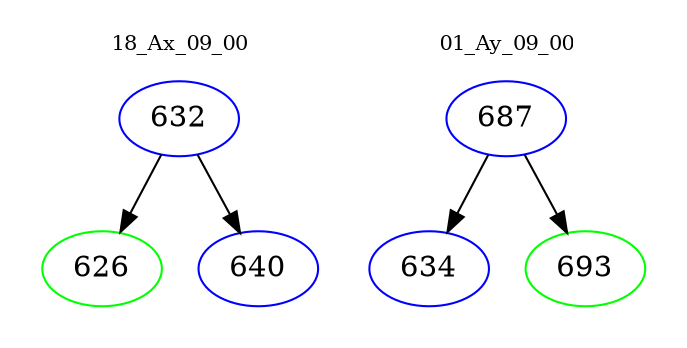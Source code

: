 digraph{
subgraph cluster_0 {
color = white
label = "18_Ax_09_00";
fontsize=10;
T0_632 [label="632", color="blue"]
T0_632 -> T0_626 [color="black"]
T0_626 [label="626", color="green"]
T0_632 -> T0_640 [color="black"]
T0_640 [label="640", color="blue"]
}
subgraph cluster_1 {
color = white
label = "01_Ay_09_00";
fontsize=10;
T1_687 [label="687", color="blue"]
T1_687 -> T1_634 [color="black"]
T1_634 [label="634", color="blue"]
T1_687 -> T1_693 [color="black"]
T1_693 [label="693", color="green"]
}
}
